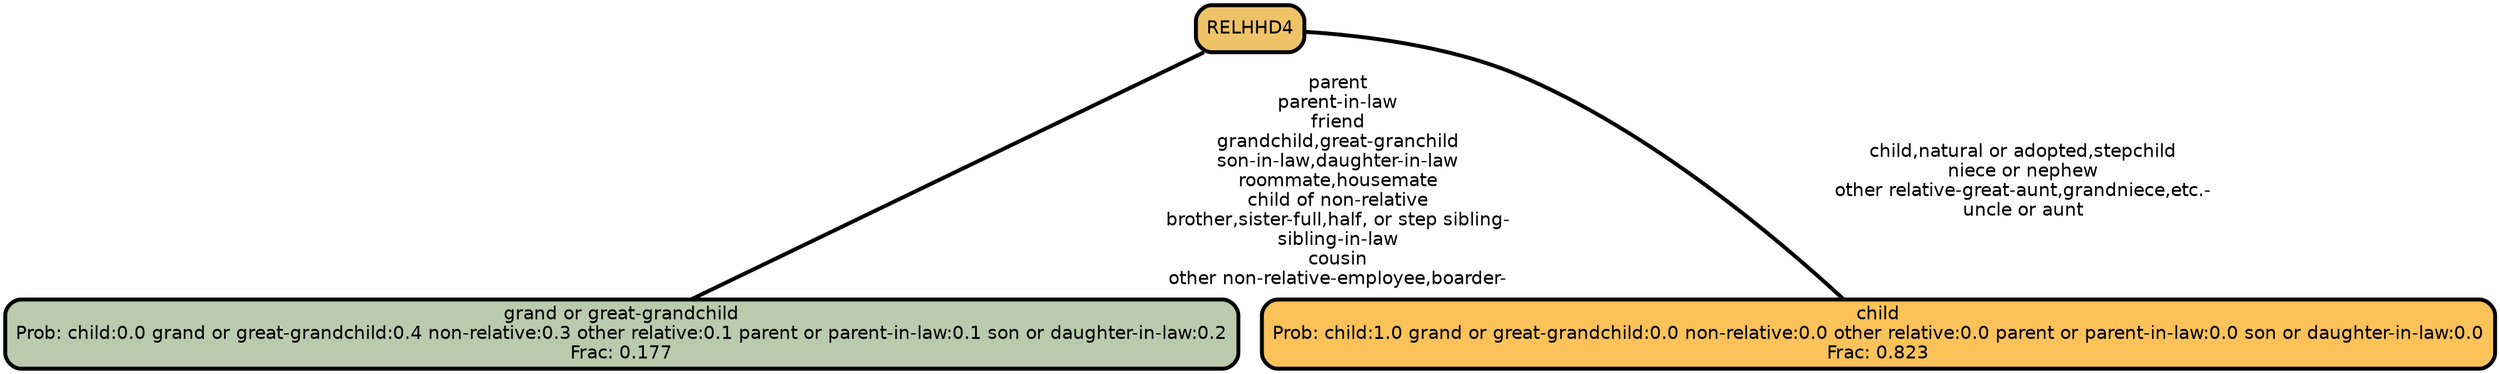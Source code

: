 graph Tree {
node [shape=box, style="filled, rounded",color="black",penwidth="3",fontcolor="black",                 fontname=helvetica] ;
graph [ranksep="0 equally", splines=straight,                 bgcolor=transparent, dpi=200] ;
edge [fontname=helvetica, color=black] ;
0 [label="grand or great-grandchild
Prob: child:0.0 grand or great-grandchild:0.4 non-relative:0.3 other relative:0.1 parent or parent-in-law:0.1 son or daughter-in-law:0.2
Frac: 0.177", fillcolor="#b9caad"] ;
1 [label="RELHHD4", fillcolor="#eec368"] ;
2 [label="child
Prob: child:1.0 grand or great-grandchild:0.0 non-relative:0.0 other relative:0.0 parent or parent-in-law:0.0 son or daughter-in-law:0.0
Frac: 0.823", fillcolor="#fac259"] ;
1 -- 0 [label=" parent\n parent-in-law\n friend\n grandchild,great-granchild\n son-in-law,daughter-in-law\n roommate,housemate\n child of non-relative\n brother,sister-full,half, or step sibling-\n sibling-in-law\n cousin\n other non-relative-employee,boarder-",penwidth=3] ;
1 -- 2 [label=" child,natural or adopted,stepchild\n niece or nephew\n other relative-great-aunt,grandniece,etc.-\n uncle or aunt",penwidth=3] ;
{rank = same;}}